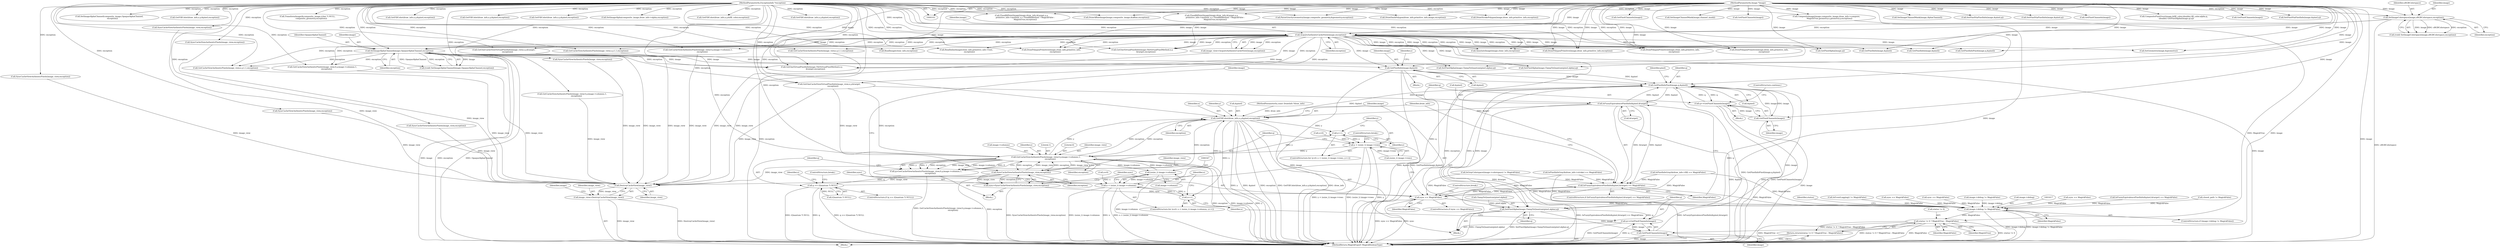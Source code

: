 digraph "0_ImageMagick_726812fa2fa7ce16bcf58f6e115f65427a1c0950_2@pointer" {
"1000303" [label="(Call,GetPixelInfo(image,&pixel))"];
"1000239" [label="(Call,SetImageAlphaChannel(image,OpaqueAlphaChannel,exception))"];
"1000221" [label="(Call,AcquireAuthenticCacheView(image,exception))"];
"1000188" [label="(Call,SetImageColorspace(image,sRGBColorspace,exception))"];
"1000104" [label="(MethodParameterIn,Image *image)"];
"1000107" [label="(MethodParameterIn,ExceptionInfo *exception)"];
"1000354" [label="(Call,GetPixelInfoPixel(image,q,&pixel))"];
"1000361" [label="(Call,IsFuzzyEquivalencePixelInfo(&pixel,&target))"];
"1000360" [label="(Call,IsFuzzyEquivalencePixelInfo(&pixel,&target) == MagickFalse)"];
"1000397" [label="(Call,sync == MagickFalse)"];
"1001611" [label="(Call,image->debug != MagickFalse)"];
"1001623" [label="(Call,status != 0 ? MagickTrue : MagickFalse)"];
"1001622" [label="(Return,return(status != 0 ? MagickTrue : MagickFalse);)"];
"1000373" [label="(Call,GetFillColor(draw_info,x,y,&pixel,exception))"];
"1000318" [label="(Call,y++)"];
"1000311" [label="(Call,y < (ssize_t) image->rows)"];
"1000324" [label="(Call,GetCacheViewAuthenticPixels(image_view,0,y,image->columns,1,\n              exception))"];
"1000322" [label="(Call,q=GetCacheViewAuthenticPixels(image_view,0,y,image->columns,1,\n              exception))"];
"1000334" [label="(Call,q == (Quantum *) NULL)"];
"1000346" [label="(Call,(ssize_t) image->columns)"];
"1000344" [label="(Call,x < (ssize_t) image->columns)"];
"1000351" [label="(Call,x++)"];
"1000393" [label="(Call,SyncCacheViewAuthenticPixels(image_view,exception))"];
"1000391" [label="(Call,sync=SyncCacheViewAuthenticPixels(image_view,exception))"];
"1001608" [label="(Call,DestroyCacheView(image_view))"];
"1001606" [label="(Call,image_view=DestroyCacheView(image_view))"];
"1000368" [label="(Call,q+=GetPixelChannels(image))"];
"1000370" [label="(Call,GetPixelChannels(image))"];
"1000380" [label="(Call,SetPixelAlpha(image,ClampToQuantum(pixel.alpha),q))"];
"1000387" [label="(Call,q+=GetPixelChannels(image))"];
"1000389" [label="(Call,GetPixelChannels(image))"];
"1000561" [label="(Call,sync == MagickFalse)"];
"1000108" [label="(Block,)"];
"1000711" [label="(Call,GetPixelChannels(image))"];
"1000189" [label="(Identifier,image)"];
"1000326" [label="(Literal,0)"];
"1000482" [label="(Call,SetImageChannelMask(image,channel_mask))"];
"1000382" [label="(Call,ClampToQuantum(pixel.alpha))"];
"1000391" [label="(Call,sync=SyncCacheViewAuthenticPixels(image_view,exception))"];
"1000715" [label="(Call,SyncCacheViewAuthenticPixels(image_view,exception))"];
"1000401" [label="(ControlStructure,break;)"];
"1000822" [label="(Call,GetCacheViewAuthenticPixels(image_view,0,y,image->columns,1,\n              exception))"];
"1000308" [label="(Call,y=0)"];
"1000464" [label="(Call,FloodfillPaintImage(image,draw_info,&target,x,y,\n            primitive_info->method == FloodfillMethod ? MagickFalse :\n            MagickTrue,exception))"];
"1000340" [label="(ControlStructure,for (x=0; x < (ssize_t) image->columns; x++))"];
"1000375" [label="(Identifier,x)"];
"1000595" [label="(Call,GetPixelInfo(image,&pixel))"];
"1000371" [label="(Identifier,image)"];
"1000362" [label="(Call,&pixel)"];
"1000363" [label="(Identifier,pixel)"];
"1000191" [label="(Identifier,exception)"];
"1000304" [label="(Identifier,image)"];
"1000376" [label="(Identifier,y)"];
"1000694" [label="(Call,GetPixelChannels(image))"];
"1000684" [label="(Call,IsFuzzyEquivalencePixelInfo(&pixel,&target) == MagickFalse)"];
"1001615" [label="(Identifier,MagickFalse)"];
"1001534" [label="(Call,closed_path != MagickFalse)"];
"1000345" [label="(Identifier,x)"];
"1001629" [label="(MethodReturn,MagickExport MagickBooleanType)"];
"1001054" [label="(Call,SetImageAlphaChannel(composite_image,OpaqueAlphaChannel,\n          exception))"];
"1000377" [label="(Call,&pixel)"];
"1000852" [label="(Call,GetFillColor(draw_info,x,y,&pixel,exception))"];
"1001623" [label="(Call,status != 0 ? MagickTrue : MagickFalse)"];
"1000352" [label="(Identifier,x)"];
"1001072" [label="(Call,SetGeometry(image,&geometry))"];
"1000912" [label="(Call,ReadInlineImage(clone_info,primitive_info->text,\n          exception))"];
"1001625" [label="(Identifier,status)"];
"1000313" [label="(Call,(ssize_t) image->rows)"];
"1000360" [label="(Call,IsFuzzyEquivalencePixelInfo(&pixel,&target) == MagickFalse)"];
"1001174" [label="(Call,CompositeImage(image,composite_image,draw_info->compose,\n          MagickTrue,geometry.x,geometry.y,exception))"];
"1000336" [label="(Call,(Quantum *) NULL)"];
"1001552" [label="(Call,DrawPolygonPrimitive(image,draw_info,primitive_info,\n                exception))"];
"1000309" [label="(Identifier,y)"];
"1000104" [label="(MethodParameterIn,Image *image)"];
"1001038" [label="(Call,TransformImage(&composite_image,(char *) NULL,\n            composite_geometry,exception))"];
"1000188" [label="(Call,SetImageColorspace(image,sRGBColorspace,exception))"];
"1000285" [label="(Call,SyncCacheViewAuthenticPixels(image_view,exception))"];
"1000290" [label="(Block,)"];
"1000361" [label="(Call,IsFuzzyEquivalencePixelInfo(&pixel,&target))"];
"1000307" [label="(ControlStructure,for (y=0; y < (ssize_t) image->rows; y++))"];
"1001581" [label="(Call,DrawPolygonPrimitive(image,clone_info,primitive_info,\n             exception))"];
"1000359" [label="(ControlStructure,if (IsFuzzyEquivalencePixelInfo(&pixel,&target) == MagickFalse))"];
"1001165" [label="(Call,DrawAffineImage(image,composite_image,&affine,exception))"];
"1000179" [label="(Call,IsPixelInfoGray(&draw_info->stroke) == MagickFalse)"];
"1000356" [label="(Identifier,q)"];
"1001339" [label="(Call,IsEventLogging() != MagickFalse)"];
"1000780" [label="(Call,FloodfillPaintImage(image,draw_info,&target,x,y,\n            primitive_info->method == FloodfillMethod ? MagickFalse :\n            MagickTrue,exception))"];
"1000354" [label="(Call,GetPixelInfoPixel(image,q,&pixel))"];
"1001606" [label="(Call,image_view=DestroyCacheView(image_view))"];
"1000311" [label="(Call,y < (ssize_t) image->rows)"];
"1001608" [label="(Call,DestroyCacheView(image_view))"];
"1000319" [label="(Identifier,y)"];
"1000255" [label="(Call,GetCacheViewAuthenticPixels(image_view,x,y,1,1,exception))"];
"1001264" [label="(Call,SyncCacheViewAuthenticPixels(image_view,exception))"];
"1000874" [label="(Call,sync == MagickFalse)"];
"1000323" [label="(Identifier,q)"];
"1001613" [label="(Identifier,image)"];
"1000346" [label="(Call,(ssize_t) image->columns)"];
"1000322" [label="(Call,q=GetCacheViewAuthenticPixels(image_view,0,y,image->columns,1,\n              exception))"];
"1000389" [label="(Call,GetPixelChannels(image))"];
"1000581" [label="(Call,GetCacheViewAuthenticPixels(image_view,x,y,1,1,exception))"];
"1000370" [label="(Call,GetPixelChannels(image))"];
"1000459" [label="(Call,SetImageChannelMask(image,AlphaChannel))"];
"1001609" [label="(Identifier,image_view)"];
"1000366" [label="(Identifier,MagickFalse)"];
"1000165" [label="(Call,IsGrayColorspace(image->colorspace) != MagickFalse)"];
"1000222" [label="(Identifier,image)"];
"1000172" [label="(Call,IsPixelInfoGray(&draw_info->fill) == MagickFalse)"];
"1000353" [label="(Block,)"];
"1000344" [label="(Call,x < (ssize_t) image->columns)"];
"1000697" [label="(Call,GetFillColor(draw_info,x,y,&pixel,exception))"];
"1000730" [label="(Call,GetOneVirtualPixelInfo(image,TileVirtualPixelMethod,x,y,\n            &target,exception))"];
"1001121" [label="(Call,ParseGravityGeometry(image,composite_geometry,&geometry,exception))"];
"1000351" [label="(Call,x++)"];
"1000357" [label="(Call,&pixel)"];
"1000393" [label="(Call,SyncCacheViewAuthenticPixels(image_view,exception))"];
"1000719" [label="(Call,sync == MagickFalse)"];
"1000613" [label="(Call,SyncCacheViewAuthenticPixels(image_view,exception))"];
"1000386" [label="(Identifier,q)"];
"1000373" [label="(Call,GetFillColor(draw_info,x,y,&pixel,exception))"];
"1000105" [label="(MethodParameterIn,const DrawInfo *draw_info)"];
"1000932" [label="(Call,ReadImage(clone_info,exception))"];
"1000324" [label="(Call,GetCacheViewAuthenticPixels(image_view,0,y,image->columns,1,\n              exception))"];
"1001622" [label="(Return,return(status != 0 ? MagickTrue : MagickFalse);)"];
"1000312" [label="(Identifier,y)"];
"1000859" [label="(Call,SetPixelViaPixelInfo(image,&pixel,q))"];
"1000507" [label="(Call,GetCacheViewAuthenticPixels(image_view,0,y,image->columns,1,\n              exception))"];
"1000395" [label="(Identifier,exception)"];
"1000368" [label="(Call,q+=GetPixelChannels(image))"];
"1000355" [label="(Identifier,image)"];
"1000392" [label="(Identifier,sync)"];
"1000221" [label="(Call,AcquireAuthenticCacheView(image,exception))"];
"1000332" [label="(Identifier,exception)"];
"1000237" [label="(Call,(void) SetImageAlphaChannel(image,OpaqueAlphaChannel,exception))"];
"1000537" [label="(Call,GetFillColor(draw_info,x,y,&pixel,exception))"];
"1000115" [label="(Call,image->debug != MagickFalse)"];
"1000599" [label="(Call,GetFillColor(draw_info,x,y,&pixel,exception))"];
"1001066" [label="(Call,SetImageAlpha(composite_image,draw_info->alpha,exception))"];
"1000380" [label="(Call,SetPixelAlpha(image,ClampToQuantum(pixel.alpha),q))"];
"1001628" [label="(Identifier,MagickFalse)"];
"1001225" [label="(Call,GetCacheViewAuthenticPixels(image_view,x,y,1,1,exception))"];
"1000325" [label="(Identifier,image_view)"];
"1000240" [label="(Identifier,image)"];
"1000396" [label="(ControlStructure,if (sync == MagickFalse))"];
"1000276" [label="(Call,SetPixelAlpha(image,ClampToQuantum(pixel.alpha),q))"];
"1000379" [label="(Identifier,exception)"];
"1000328" [label="(Call,image->columns)"];
"1000387" [label="(Call,q+=GetPixelChannels(image))"];
"1000190" [label="(Identifier,sRGBColorspace)"];
"1000186" [label="(Call,(void) SetImageColorspace(image,sRGBColorspace,exception))"];
"1000342" [label="(Identifier,x)"];
"1000320" [label="(Block,)"];
"1001624" [label="(Call,status != 0)"];
"1000241" [label="(Identifier,OpaqueAlphaChannel)"];
"1000704" [label="(Call,SetPixelViaPixelInfo(image,&pixel,q))"];
"1000400" [label="(ControlStructure,break;)"];
"1000335" [label="(Identifier,q)"];
"1000239" [label="(Call,SetImageAlphaChannel(image,OpaqueAlphaChannel,exception))"];
"1000348" [label="(Call,image->columns)"];
"1000334" [label="(Call,q == (Quantum *) NULL)"];
"1000107" [label="(MethodParameterIn,ExceptionInfo *exception)"];
"1000866" [label="(Call,GetPixelChannels(image))"];
"1000364" [label="(Call,&target)"];
"1000296" [label="(Call,GetOneCacheViewVirtualPixelInfo(image_view,x,y,&target,\n            exception))"];
"1000397" [label="(Call,sync == MagickFalse)"];
"1000624" [label="(Call,GetOneCacheViewVirtualPixelInfo(image_view,x,y,&target,\n            exception))"];
"1000399" [label="(Identifier,MagickFalse)"];
"1001324" [label="(Call,AnnotateImage(image,clone_info,exception))"];
"1000305" [label="(Call,&pixel)"];
"1001627" [label="(Identifier,MagickTrue)"];
"1000327" [label="(Identifier,y)"];
"1001420" [label="(Call,DrawDashPolygon(draw_info,primitive_info,image,exception))"];
"1001607" [label="(Identifier,image_view)"];
"1001600" [label="(Call,DrawPolygonPrimitive(image,draw_info,primitive_info,exception))"];
"1000648" [label="(Call,GetCacheViewAuthenticPixels(image_view,0,y,image->columns,1,\n              exception))"];
"1001239" [label="(Call,GetFillColor(draw_info,x,y,&fill_color,exception))"];
"1000394" [label="(Identifier,image_view)"];
"1000219" [label="(Call,image_view=AcquireAuthenticCacheView(image,exception))"];
"1001246" [label="(Call,CompositePixelOver(image,&fill_color,(double) fill_color.alpha,q,\n        (double) GetPixelAlpha(image,q),q))"];
"1001409" [label="(Call,DrawPolygonPrimitive(image,clone_info,primitive_info,\n             exception))"];
"1000223" [label="(Identifier,exception)"];
"1000303" [label="(Call,GetPixelInfo(image,&pixel))"];
"1000242" [label="(Identifier,exception)"];
"1000557" [label="(Call,SyncCacheViewAuthenticPixels(image_view,exception))"];
"1001610" [label="(ControlStructure,if (image->debug != MagickFalse))"];
"1001611" [label="(Call,image->debug != MagickFalse)"];
"1000333" [label="(ControlStructure,if (q == (Quantum *) NULL))"];
"1000369" [label="(Identifier,q)"];
"1000553" [label="(Call,GetPixelChannels(image))"];
"1000398" [label="(Identifier,sync)"];
"1000388" [label="(Identifier,q)"];
"1001592" [label="(Call,DrawStrokePolygon(image,draw_info,primitive_info,exception))"];
"1000318" [label="(Call,y++)"];
"1000390" [label="(Identifier,image)"];
"1000269" [label="(Call,GetFillColor(draw_info,x,y,&pixel,exception))"];
"1000367" [label="(Block,)"];
"1000339" [label="(ControlStructure,break;)"];
"1001612" [label="(Call,image->debug)"];
"1000544" [label="(Call,SetPixelAlpha(image,ClampToQuantum(pixel.alpha),q))"];
"1000606" [label="(Call,SetPixelViaPixelInfo(image,&pixel,q))"];
"1000372" [label="(ControlStructure,continue;)"];
"1000801" [label="(Call,GetPixelInfo(image,&pixel))"];
"1000381" [label="(Identifier,image)"];
"1000341" [label="(Call,x=0)"];
"1000678" [label="(Call,GetPixelInfoPixel(image,q,&pixel))"];
"1000331" [label="(Literal,1)"];
"1001258" [label="(Call,GetPixelAlpha(image,q))"];
"1000409" [label="(Call,GetOneVirtualPixelInfo(image,TileVirtualPixelMethod,x,y,\n            &target,exception))"];
"1000870" [label="(Call,SyncCacheViewAuthenticPixels(image_view,exception))"];
"1000374" [label="(Identifier,draw_info)"];
"1000303" -> "1000290"  [label="AST: "];
"1000303" -> "1000305"  [label="CFG: "];
"1000304" -> "1000303"  [label="AST: "];
"1000305" -> "1000303"  [label="AST: "];
"1000309" -> "1000303"  [label="CFG: "];
"1000303" -> "1001629"  [label="DDG: image"];
"1000303" -> "1001629"  [label="DDG: GetPixelInfo(image,&pixel)"];
"1000303" -> "1001629"  [label="DDG: &pixel"];
"1000239" -> "1000303"  [label="DDG: image"];
"1000221" -> "1000303"  [label="DDG: image"];
"1000104" -> "1000303"  [label="DDG: image"];
"1000303" -> "1000354"  [label="DDG: image"];
"1000303" -> "1000354"  [label="DDG: &pixel"];
"1000239" -> "1000237"  [label="AST: "];
"1000239" -> "1000242"  [label="CFG: "];
"1000240" -> "1000239"  [label="AST: "];
"1000241" -> "1000239"  [label="AST: "];
"1000242" -> "1000239"  [label="AST: "];
"1000237" -> "1000239"  [label="CFG: "];
"1000239" -> "1001629"  [label="DDG: image"];
"1000239" -> "1001629"  [label="DDG: exception"];
"1000239" -> "1001629"  [label="DDG: OpaqueAlphaChannel"];
"1000239" -> "1000237"  [label="DDG: image"];
"1000239" -> "1000237"  [label="DDG: OpaqueAlphaChannel"];
"1000239" -> "1000237"  [label="DDG: exception"];
"1000221" -> "1000239"  [label="DDG: image"];
"1000221" -> "1000239"  [label="DDG: exception"];
"1000104" -> "1000239"  [label="DDG: image"];
"1000107" -> "1000239"  [label="DDG: exception"];
"1000239" -> "1000255"  [label="DDG: exception"];
"1000239" -> "1000276"  [label="DDG: image"];
"1000239" -> "1000296"  [label="DDG: exception"];
"1000239" -> "1000409"  [label="DDG: image"];
"1000239" -> "1000409"  [label="DDG: exception"];
"1000239" -> "1000507"  [label="DDG: exception"];
"1000239" -> "1000544"  [label="DDG: image"];
"1000221" -> "1000219"  [label="AST: "];
"1000221" -> "1000223"  [label="CFG: "];
"1000222" -> "1000221"  [label="AST: "];
"1000223" -> "1000221"  [label="AST: "];
"1000219" -> "1000221"  [label="CFG: "];
"1000221" -> "1001629"  [label="DDG: exception"];
"1000221" -> "1001629"  [label="DDG: image"];
"1000221" -> "1000219"  [label="DDG: image"];
"1000221" -> "1000219"  [label="DDG: exception"];
"1000188" -> "1000221"  [label="DDG: image"];
"1000188" -> "1000221"  [label="DDG: exception"];
"1000104" -> "1000221"  [label="DDG: image"];
"1000107" -> "1000221"  [label="DDG: exception"];
"1000221" -> "1000255"  [label="DDG: exception"];
"1000221" -> "1000276"  [label="DDG: image"];
"1000221" -> "1000296"  [label="DDG: exception"];
"1000221" -> "1000409"  [label="DDG: image"];
"1000221" -> "1000409"  [label="DDG: exception"];
"1000221" -> "1000507"  [label="DDG: exception"];
"1000221" -> "1000544"  [label="DDG: image"];
"1000221" -> "1000581"  [label="DDG: exception"];
"1000221" -> "1000595"  [label="DDG: image"];
"1000221" -> "1000624"  [label="DDG: exception"];
"1000221" -> "1000678"  [label="DDG: image"];
"1000221" -> "1000730"  [label="DDG: image"];
"1000221" -> "1000730"  [label="DDG: exception"];
"1000221" -> "1000801"  [label="DDG: image"];
"1000221" -> "1000822"  [label="DDG: exception"];
"1000221" -> "1000912"  [label="DDG: exception"];
"1000221" -> "1000932"  [label="DDG: exception"];
"1000221" -> "1001072"  [label="DDG: image"];
"1000221" -> "1001225"  [label="DDG: exception"];
"1000221" -> "1001258"  [label="DDG: image"];
"1000221" -> "1001324"  [label="DDG: image"];
"1000221" -> "1001324"  [label="DDG: exception"];
"1000221" -> "1001409"  [label="DDG: image"];
"1000221" -> "1001409"  [label="DDG: exception"];
"1000221" -> "1001552"  [label="DDG: image"];
"1000221" -> "1001552"  [label="DDG: exception"];
"1000221" -> "1001581"  [label="DDG: image"];
"1000221" -> "1001581"  [label="DDG: exception"];
"1000221" -> "1001600"  [label="DDG: image"];
"1000221" -> "1001600"  [label="DDG: exception"];
"1000188" -> "1000186"  [label="AST: "];
"1000188" -> "1000191"  [label="CFG: "];
"1000189" -> "1000188"  [label="AST: "];
"1000190" -> "1000188"  [label="AST: "];
"1000191" -> "1000188"  [label="AST: "];
"1000186" -> "1000188"  [label="CFG: "];
"1000188" -> "1001629"  [label="DDG: sRGBColorspace"];
"1000188" -> "1000186"  [label="DDG: image"];
"1000188" -> "1000186"  [label="DDG: sRGBColorspace"];
"1000188" -> "1000186"  [label="DDG: exception"];
"1000104" -> "1000188"  [label="DDG: image"];
"1000107" -> "1000188"  [label="DDG: exception"];
"1000104" -> "1000103"  [label="AST: "];
"1000104" -> "1001629"  [label="DDG: image"];
"1000104" -> "1000276"  [label="DDG: image"];
"1000104" -> "1000354"  [label="DDG: image"];
"1000104" -> "1000370"  [label="DDG: image"];
"1000104" -> "1000380"  [label="DDG: image"];
"1000104" -> "1000389"  [label="DDG: image"];
"1000104" -> "1000409"  [label="DDG: image"];
"1000104" -> "1000459"  [label="DDG: image"];
"1000104" -> "1000464"  [label="DDG: image"];
"1000104" -> "1000482"  [label="DDG: image"];
"1000104" -> "1000544"  [label="DDG: image"];
"1000104" -> "1000553"  [label="DDG: image"];
"1000104" -> "1000595"  [label="DDG: image"];
"1000104" -> "1000606"  [label="DDG: image"];
"1000104" -> "1000678"  [label="DDG: image"];
"1000104" -> "1000694"  [label="DDG: image"];
"1000104" -> "1000704"  [label="DDG: image"];
"1000104" -> "1000711"  [label="DDG: image"];
"1000104" -> "1000730"  [label="DDG: image"];
"1000104" -> "1000780"  [label="DDG: image"];
"1000104" -> "1000801"  [label="DDG: image"];
"1000104" -> "1000859"  [label="DDG: image"];
"1000104" -> "1000866"  [label="DDG: image"];
"1000104" -> "1001072"  [label="DDG: image"];
"1000104" -> "1001121"  [label="DDG: image"];
"1000104" -> "1001165"  [label="DDG: image"];
"1000104" -> "1001174"  [label="DDG: image"];
"1000104" -> "1001246"  [label="DDG: image"];
"1000104" -> "1001258"  [label="DDG: image"];
"1000104" -> "1001324"  [label="DDG: image"];
"1000104" -> "1001409"  [label="DDG: image"];
"1000104" -> "1001420"  [label="DDG: image"];
"1000104" -> "1001552"  [label="DDG: image"];
"1000104" -> "1001581"  [label="DDG: image"];
"1000104" -> "1001592"  [label="DDG: image"];
"1000104" -> "1001600"  [label="DDG: image"];
"1000107" -> "1000103"  [label="AST: "];
"1000107" -> "1001629"  [label="DDG: exception"];
"1000107" -> "1000255"  [label="DDG: exception"];
"1000107" -> "1000269"  [label="DDG: exception"];
"1000107" -> "1000285"  [label="DDG: exception"];
"1000107" -> "1000296"  [label="DDG: exception"];
"1000107" -> "1000324"  [label="DDG: exception"];
"1000107" -> "1000373"  [label="DDG: exception"];
"1000107" -> "1000393"  [label="DDG: exception"];
"1000107" -> "1000409"  [label="DDG: exception"];
"1000107" -> "1000464"  [label="DDG: exception"];
"1000107" -> "1000507"  [label="DDG: exception"];
"1000107" -> "1000537"  [label="DDG: exception"];
"1000107" -> "1000557"  [label="DDG: exception"];
"1000107" -> "1000581"  [label="DDG: exception"];
"1000107" -> "1000599"  [label="DDG: exception"];
"1000107" -> "1000613"  [label="DDG: exception"];
"1000107" -> "1000624"  [label="DDG: exception"];
"1000107" -> "1000648"  [label="DDG: exception"];
"1000107" -> "1000697"  [label="DDG: exception"];
"1000107" -> "1000715"  [label="DDG: exception"];
"1000107" -> "1000730"  [label="DDG: exception"];
"1000107" -> "1000780"  [label="DDG: exception"];
"1000107" -> "1000822"  [label="DDG: exception"];
"1000107" -> "1000852"  [label="DDG: exception"];
"1000107" -> "1000870"  [label="DDG: exception"];
"1000107" -> "1000912"  [label="DDG: exception"];
"1000107" -> "1000932"  [label="DDG: exception"];
"1000107" -> "1001038"  [label="DDG: exception"];
"1000107" -> "1001054"  [label="DDG: exception"];
"1000107" -> "1001066"  [label="DDG: exception"];
"1000107" -> "1001121"  [label="DDG: exception"];
"1000107" -> "1001165"  [label="DDG: exception"];
"1000107" -> "1001174"  [label="DDG: exception"];
"1000107" -> "1001225"  [label="DDG: exception"];
"1000107" -> "1001239"  [label="DDG: exception"];
"1000107" -> "1001264"  [label="DDG: exception"];
"1000107" -> "1001324"  [label="DDG: exception"];
"1000107" -> "1001409"  [label="DDG: exception"];
"1000107" -> "1001420"  [label="DDG: exception"];
"1000107" -> "1001552"  [label="DDG: exception"];
"1000107" -> "1001581"  [label="DDG: exception"];
"1000107" -> "1001592"  [label="DDG: exception"];
"1000107" -> "1001600"  [label="DDG: exception"];
"1000354" -> "1000353"  [label="AST: "];
"1000354" -> "1000357"  [label="CFG: "];
"1000355" -> "1000354"  [label="AST: "];
"1000356" -> "1000354"  [label="AST: "];
"1000357" -> "1000354"  [label="AST: "];
"1000363" -> "1000354"  [label="CFG: "];
"1000354" -> "1001629"  [label="DDG: GetPixelInfoPixel(image,q,&pixel)"];
"1000389" -> "1000354"  [label="DDG: image"];
"1000370" -> "1000354"  [label="DDG: image"];
"1000368" -> "1000354"  [label="DDG: q"];
"1000387" -> "1000354"  [label="DDG: q"];
"1000334" -> "1000354"  [label="DDG: q"];
"1000373" -> "1000354"  [label="DDG: &pixel"];
"1000361" -> "1000354"  [label="DDG: &pixel"];
"1000354" -> "1000361"  [label="DDG: &pixel"];
"1000354" -> "1000368"  [label="DDG: q"];
"1000354" -> "1000370"  [label="DDG: image"];
"1000354" -> "1000380"  [label="DDG: image"];
"1000354" -> "1000380"  [label="DDG: q"];
"1000361" -> "1000360"  [label="AST: "];
"1000361" -> "1000364"  [label="CFG: "];
"1000362" -> "1000361"  [label="AST: "];
"1000364" -> "1000361"  [label="AST: "];
"1000366" -> "1000361"  [label="CFG: "];
"1000361" -> "1001629"  [label="DDG: &target"];
"1000361" -> "1001629"  [label="DDG: &pixel"];
"1000361" -> "1000360"  [label="DDG: &pixel"];
"1000361" -> "1000360"  [label="DDG: &target"];
"1000296" -> "1000361"  [label="DDG: &target"];
"1000361" -> "1000373"  [label="DDG: &pixel"];
"1000360" -> "1000359"  [label="AST: "];
"1000360" -> "1000366"  [label="CFG: "];
"1000366" -> "1000360"  [label="AST: "];
"1000369" -> "1000360"  [label="CFG: "];
"1000374" -> "1000360"  [label="CFG: "];
"1000360" -> "1001629"  [label="DDG: IsFuzzyEquivalencePixelInfo(&pixel,&target)"];
"1000360" -> "1001629"  [label="DDG: IsFuzzyEquivalencePixelInfo(&pixel,&target) == MagickFalse"];
"1000172" -> "1000360"  [label="DDG: MagickFalse"];
"1000179" -> "1000360"  [label="DDG: MagickFalse"];
"1000165" -> "1000360"  [label="DDG: MagickFalse"];
"1000397" -> "1000360"  [label="DDG: MagickFalse"];
"1000360" -> "1000397"  [label="DDG: MagickFalse"];
"1000360" -> "1001611"  [label="DDG: MagickFalse"];
"1000397" -> "1000396"  [label="AST: "];
"1000397" -> "1000399"  [label="CFG: "];
"1000398" -> "1000397"  [label="AST: "];
"1000399" -> "1000397"  [label="AST: "];
"1000400" -> "1000397"  [label="CFG: "];
"1000319" -> "1000397"  [label="CFG: "];
"1000397" -> "1001629"  [label="DDG: sync == MagickFalse"];
"1000397" -> "1001629"  [label="DDG: sync"];
"1000391" -> "1000397"  [label="DDG: sync"];
"1000172" -> "1000397"  [label="DDG: MagickFalse"];
"1000179" -> "1000397"  [label="DDG: MagickFalse"];
"1000165" -> "1000397"  [label="DDG: MagickFalse"];
"1000397" -> "1001611"  [label="DDG: MagickFalse"];
"1001611" -> "1001610"  [label="AST: "];
"1001611" -> "1001615"  [label="CFG: "];
"1001612" -> "1001611"  [label="AST: "];
"1001615" -> "1001611"  [label="AST: "];
"1001617" -> "1001611"  [label="CFG: "];
"1001625" -> "1001611"  [label="CFG: "];
"1001611" -> "1001629"  [label="DDG: image->debug"];
"1001611" -> "1001629"  [label="DDG: image->debug != MagickFalse"];
"1000115" -> "1001611"  [label="DDG: image->debug"];
"1000172" -> "1001611"  [label="DDG: MagickFalse"];
"1000561" -> "1001611"  [label="DDG: MagickFalse"];
"1000179" -> "1001611"  [label="DDG: MagickFalse"];
"1001339" -> "1001611"  [label="DDG: MagickFalse"];
"1001534" -> "1001611"  [label="DDG: MagickFalse"];
"1000719" -> "1001611"  [label="DDG: MagickFalse"];
"1000874" -> "1001611"  [label="DDG: MagickFalse"];
"1000165" -> "1001611"  [label="DDG: MagickFalse"];
"1000684" -> "1001611"  [label="DDG: MagickFalse"];
"1001611" -> "1001623"  [label="DDG: MagickFalse"];
"1001623" -> "1001622"  [label="AST: "];
"1001623" -> "1001627"  [label="CFG: "];
"1001623" -> "1001628"  [label="CFG: "];
"1001624" -> "1001623"  [label="AST: "];
"1001627" -> "1001623"  [label="AST: "];
"1001628" -> "1001623"  [label="AST: "];
"1001622" -> "1001623"  [label="CFG: "];
"1001623" -> "1001629"  [label="DDG: status != 0 ? MagickTrue : MagickFalse"];
"1001623" -> "1001629"  [label="DDG: status != 0"];
"1001623" -> "1001629"  [label="DDG: MagickTrue"];
"1001623" -> "1001629"  [label="DDG: MagickFalse"];
"1001623" -> "1001622"  [label="DDG: status != 0 ? MagickTrue : MagickFalse"];
"1001174" -> "1001623"  [label="DDG: MagickTrue"];
"1001622" -> "1000108"  [label="AST: "];
"1001629" -> "1001622"  [label="CFG: "];
"1001622" -> "1001629"  [label="DDG: <RET>"];
"1000373" -> "1000353"  [label="AST: "];
"1000373" -> "1000379"  [label="CFG: "];
"1000374" -> "1000373"  [label="AST: "];
"1000375" -> "1000373"  [label="AST: "];
"1000376" -> "1000373"  [label="AST: "];
"1000377" -> "1000373"  [label="AST: "];
"1000379" -> "1000373"  [label="AST: "];
"1000381" -> "1000373"  [label="CFG: "];
"1000373" -> "1001629"  [label="DDG: y"];
"1000373" -> "1001629"  [label="DDG: &pixel"];
"1000373" -> "1001629"  [label="DDG: exception"];
"1000373" -> "1001629"  [label="DDG: GetFillColor(draw_info,x,y,&pixel,exception)"];
"1000373" -> "1001629"  [label="DDG: draw_info"];
"1000373" -> "1000318"  [label="DDG: y"];
"1000373" -> "1000324"  [label="DDG: exception"];
"1000373" -> "1000351"  [label="DDG: x"];
"1000105" -> "1000373"  [label="DDG: draw_info"];
"1000344" -> "1000373"  [label="DDG: x"];
"1000324" -> "1000373"  [label="DDG: y"];
"1000324" -> "1000373"  [label="DDG: exception"];
"1000373" -> "1000393"  [label="DDG: exception"];
"1000318" -> "1000307"  [label="AST: "];
"1000318" -> "1000319"  [label="CFG: "];
"1000319" -> "1000318"  [label="AST: "];
"1000312" -> "1000318"  [label="CFG: "];
"1000318" -> "1000311"  [label="DDG: y"];
"1000324" -> "1000318"  [label="DDG: y"];
"1000311" -> "1000307"  [label="AST: "];
"1000311" -> "1000313"  [label="CFG: "];
"1000312" -> "1000311"  [label="AST: "];
"1000313" -> "1000311"  [label="AST: "];
"1000323" -> "1000311"  [label="CFG: "];
"1000401" -> "1000311"  [label="CFG: "];
"1000311" -> "1001629"  [label="DDG: y"];
"1000311" -> "1001629"  [label="DDG: y < (ssize_t) image->rows"];
"1000311" -> "1001629"  [label="DDG: (ssize_t) image->rows"];
"1000308" -> "1000311"  [label="DDG: y"];
"1000313" -> "1000311"  [label="DDG: image->rows"];
"1000311" -> "1000324"  [label="DDG: y"];
"1000324" -> "1000322"  [label="AST: "];
"1000324" -> "1000332"  [label="CFG: "];
"1000325" -> "1000324"  [label="AST: "];
"1000326" -> "1000324"  [label="AST: "];
"1000327" -> "1000324"  [label="AST: "];
"1000328" -> "1000324"  [label="AST: "];
"1000331" -> "1000324"  [label="AST: "];
"1000332" -> "1000324"  [label="AST: "];
"1000322" -> "1000324"  [label="CFG: "];
"1000324" -> "1001629"  [label="DDG: exception"];
"1000324" -> "1001629"  [label="DDG: image->columns"];
"1000324" -> "1001629"  [label="DDG: y"];
"1000324" -> "1000322"  [label="DDG: y"];
"1000324" -> "1000322"  [label="DDG: 1"];
"1000324" -> "1000322"  [label="DDG: exception"];
"1000324" -> "1000322"  [label="DDG: image_view"];
"1000324" -> "1000322"  [label="DDG: image->columns"];
"1000324" -> "1000322"  [label="DDG: 0"];
"1000393" -> "1000324"  [label="DDG: image_view"];
"1000393" -> "1000324"  [label="DDG: exception"];
"1000296" -> "1000324"  [label="DDG: image_view"];
"1000296" -> "1000324"  [label="DDG: exception"];
"1000346" -> "1000324"  [label="DDG: image->columns"];
"1000324" -> "1000346"  [label="DDG: image->columns"];
"1000324" -> "1000393"  [label="DDG: image_view"];
"1000324" -> "1000393"  [label="DDG: exception"];
"1000324" -> "1001608"  [label="DDG: image_view"];
"1000322" -> "1000320"  [label="AST: "];
"1000323" -> "1000322"  [label="AST: "];
"1000335" -> "1000322"  [label="CFG: "];
"1000322" -> "1001629"  [label="DDG: GetCacheViewAuthenticPixels(image_view,0,y,image->columns,1,\n              exception)"];
"1000322" -> "1000334"  [label="DDG: q"];
"1000334" -> "1000333"  [label="AST: "];
"1000334" -> "1000336"  [label="CFG: "];
"1000335" -> "1000334"  [label="AST: "];
"1000336" -> "1000334"  [label="AST: "];
"1000339" -> "1000334"  [label="CFG: "];
"1000342" -> "1000334"  [label="CFG: "];
"1000334" -> "1001629"  [label="DDG: q == (Quantum *) NULL"];
"1000334" -> "1001629"  [label="DDG: (Quantum *) NULL"];
"1000334" -> "1001629"  [label="DDG: q"];
"1000336" -> "1000334"  [label="DDG: NULL"];
"1000346" -> "1000344"  [label="AST: "];
"1000346" -> "1000348"  [label="CFG: "];
"1000347" -> "1000346"  [label="AST: "];
"1000348" -> "1000346"  [label="AST: "];
"1000344" -> "1000346"  [label="CFG: "];
"1000346" -> "1001629"  [label="DDG: image->columns"];
"1000346" -> "1000344"  [label="DDG: image->columns"];
"1000344" -> "1000340"  [label="AST: "];
"1000345" -> "1000344"  [label="AST: "];
"1000355" -> "1000344"  [label="CFG: "];
"1000392" -> "1000344"  [label="CFG: "];
"1000344" -> "1001629"  [label="DDG: x < (ssize_t) image->columns"];
"1000344" -> "1001629"  [label="DDG: (ssize_t) image->columns"];
"1000344" -> "1001629"  [label="DDG: x"];
"1000341" -> "1000344"  [label="DDG: x"];
"1000351" -> "1000344"  [label="DDG: x"];
"1000344" -> "1000351"  [label="DDG: x"];
"1000351" -> "1000340"  [label="AST: "];
"1000351" -> "1000352"  [label="CFG: "];
"1000352" -> "1000351"  [label="AST: "];
"1000345" -> "1000351"  [label="CFG: "];
"1000393" -> "1000391"  [label="AST: "];
"1000393" -> "1000395"  [label="CFG: "];
"1000394" -> "1000393"  [label="AST: "];
"1000395" -> "1000393"  [label="AST: "];
"1000391" -> "1000393"  [label="CFG: "];
"1000393" -> "1001629"  [label="DDG: exception"];
"1000393" -> "1000391"  [label="DDG: image_view"];
"1000393" -> "1000391"  [label="DDG: exception"];
"1000393" -> "1001608"  [label="DDG: image_view"];
"1000391" -> "1000320"  [label="AST: "];
"1000392" -> "1000391"  [label="AST: "];
"1000398" -> "1000391"  [label="CFG: "];
"1000391" -> "1001629"  [label="DDG: SyncCacheViewAuthenticPixels(image_view,exception)"];
"1001608" -> "1001606"  [label="AST: "];
"1001608" -> "1001609"  [label="CFG: "];
"1001609" -> "1001608"  [label="AST: "];
"1001606" -> "1001608"  [label="CFG: "];
"1001608" -> "1001606"  [label="DDG: image_view"];
"1000285" -> "1001608"  [label="DDG: image_view"];
"1000715" -> "1001608"  [label="DDG: image_view"];
"1000870" -> "1001608"  [label="DDG: image_view"];
"1000822" -> "1001608"  [label="DDG: image_view"];
"1000557" -> "1001608"  [label="DDG: image_view"];
"1000581" -> "1001608"  [label="DDG: image_view"];
"1000624" -> "1001608"  [label="DDG: image_view"];
"1000219" -> "1001608"  [label="DDG: image_view"];
"1000255" -> "1001608"  [label="DDG: image_view"];
"1000507" -> "1001608"  [label="DDG: image_view"];
"1000613" -> "1001608"  [label="DDG: image_view"];
"1001264" -> "1001608"  [label="DDG: image_view"];
"1000296" -> "1001608"  [label="DDG: image_view"];
"1000648" -> "1001608"  [label="DDG: image_view"];
"1001225" -> "1001608"  [label="DDG: image_view"];
"1001606" -> "1000108"  [label="AST: "];
"1001607" -> "1001606"  [label="AST: "];
"1001613" -> "1001606"  [label="CFG: "];
"1001606" -> "1001629"  [label="DDG: image_view"];
"1001606" -> "1001629"  [label="DDG: DestroyCacheView(image_view)"];
"1000368" -> "1000367"  [label="AST: "];
"1000368" -> "1000370"  [label="CFG: "];
"1000369" -> "1000368"  [label="AST: "];
"1000370" -> "1000368"  [label="AST: "];
"1000372" -> "1000368"  [label="CFG: "];
"1000368" -> "1001629"  [label="DDG: q"];
"1000368" -> "1001629"  [label="DDG: GetPixelChannels(image)"];
"1000370" -> "1000368"  [label="DDG: image"];
"1000370" -> "1000371"  [label="CFG: "];
"1000371" -> "1000370"  [label="AST: "];
"1000370" -> "1001629"  [label="DDG: image"];
"1000380" -> "1000353"  [label="AST: "];
"1000380" -> "1000386"  [label="CFG: "];
"1000381" -> "1000380"  [label="AST: "];
"1000382" -> "1000380"  [label="AST: "];
"1000386" -> "1000380"  [label="AST: "];
"1000388" -> "1000380"  [label="CFG: "];
"1000380" -> "1001629"  [label="DDG: SetPixelAlpha(image,ClampToQuantum(pixel.alpha),q)"];
"1000380" -> "1001629"  [label="DDG: ClampToQuantum(pixel.alpha)"];
"1000382" -> "1000380"  [label="DDG: pixel.alpha"];
"1000380" -> "1000387"  [label="DDG: q"];
"1000380" -> "1000389"  [label="DDG: image"];
"1000387" -> "1000353"  [label="AST: "];
"1000387" -> "1000389"  [label="CFG: "];
"1000388" -> "1000387"  [label="AST: "];
"1000389" -> "1000387"  [label="AST: "];
"1000352" -> "1000387"  [label="CFG: "];
"1000387" -> "1001629"  [label="DDG: GetPixelChannels(image)"];
"1000387" -> "1001629"  [label="DDG: q"];
"1000389" -> "1000387"  [label="DDG: image"];
"1000389" -> "1000390"  [label="CFG: "];
"1000390" -> "1000389"  [label="AST: "];
"1000389" -> "1001629"  [label="DDG: image"];
}
